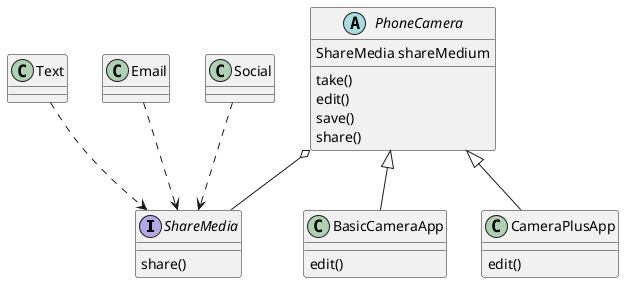 @startuml
interface ShareMedia
ShareMedia : share()

Text ..> ShareMedia
Email ..> ShareMedia
Social ..> ShareMedia

abstract PhoneCamera
PhoneCamera o-- ShareMedia
PhoneCamera : ShareMedia shareMedium
PhoneCamera : take()
PhoneCamera : edit()
PhoneCamera : save()
PhoneCamera : share()

class BasicCameraApp
BasicCameraApp : edit()

class CameraPlusApp
CameraPlusApp : edit()

PhoneCamera <|-- BasicCameraApp
PhoneCamera <|-- CameraPlusApp
@enduml